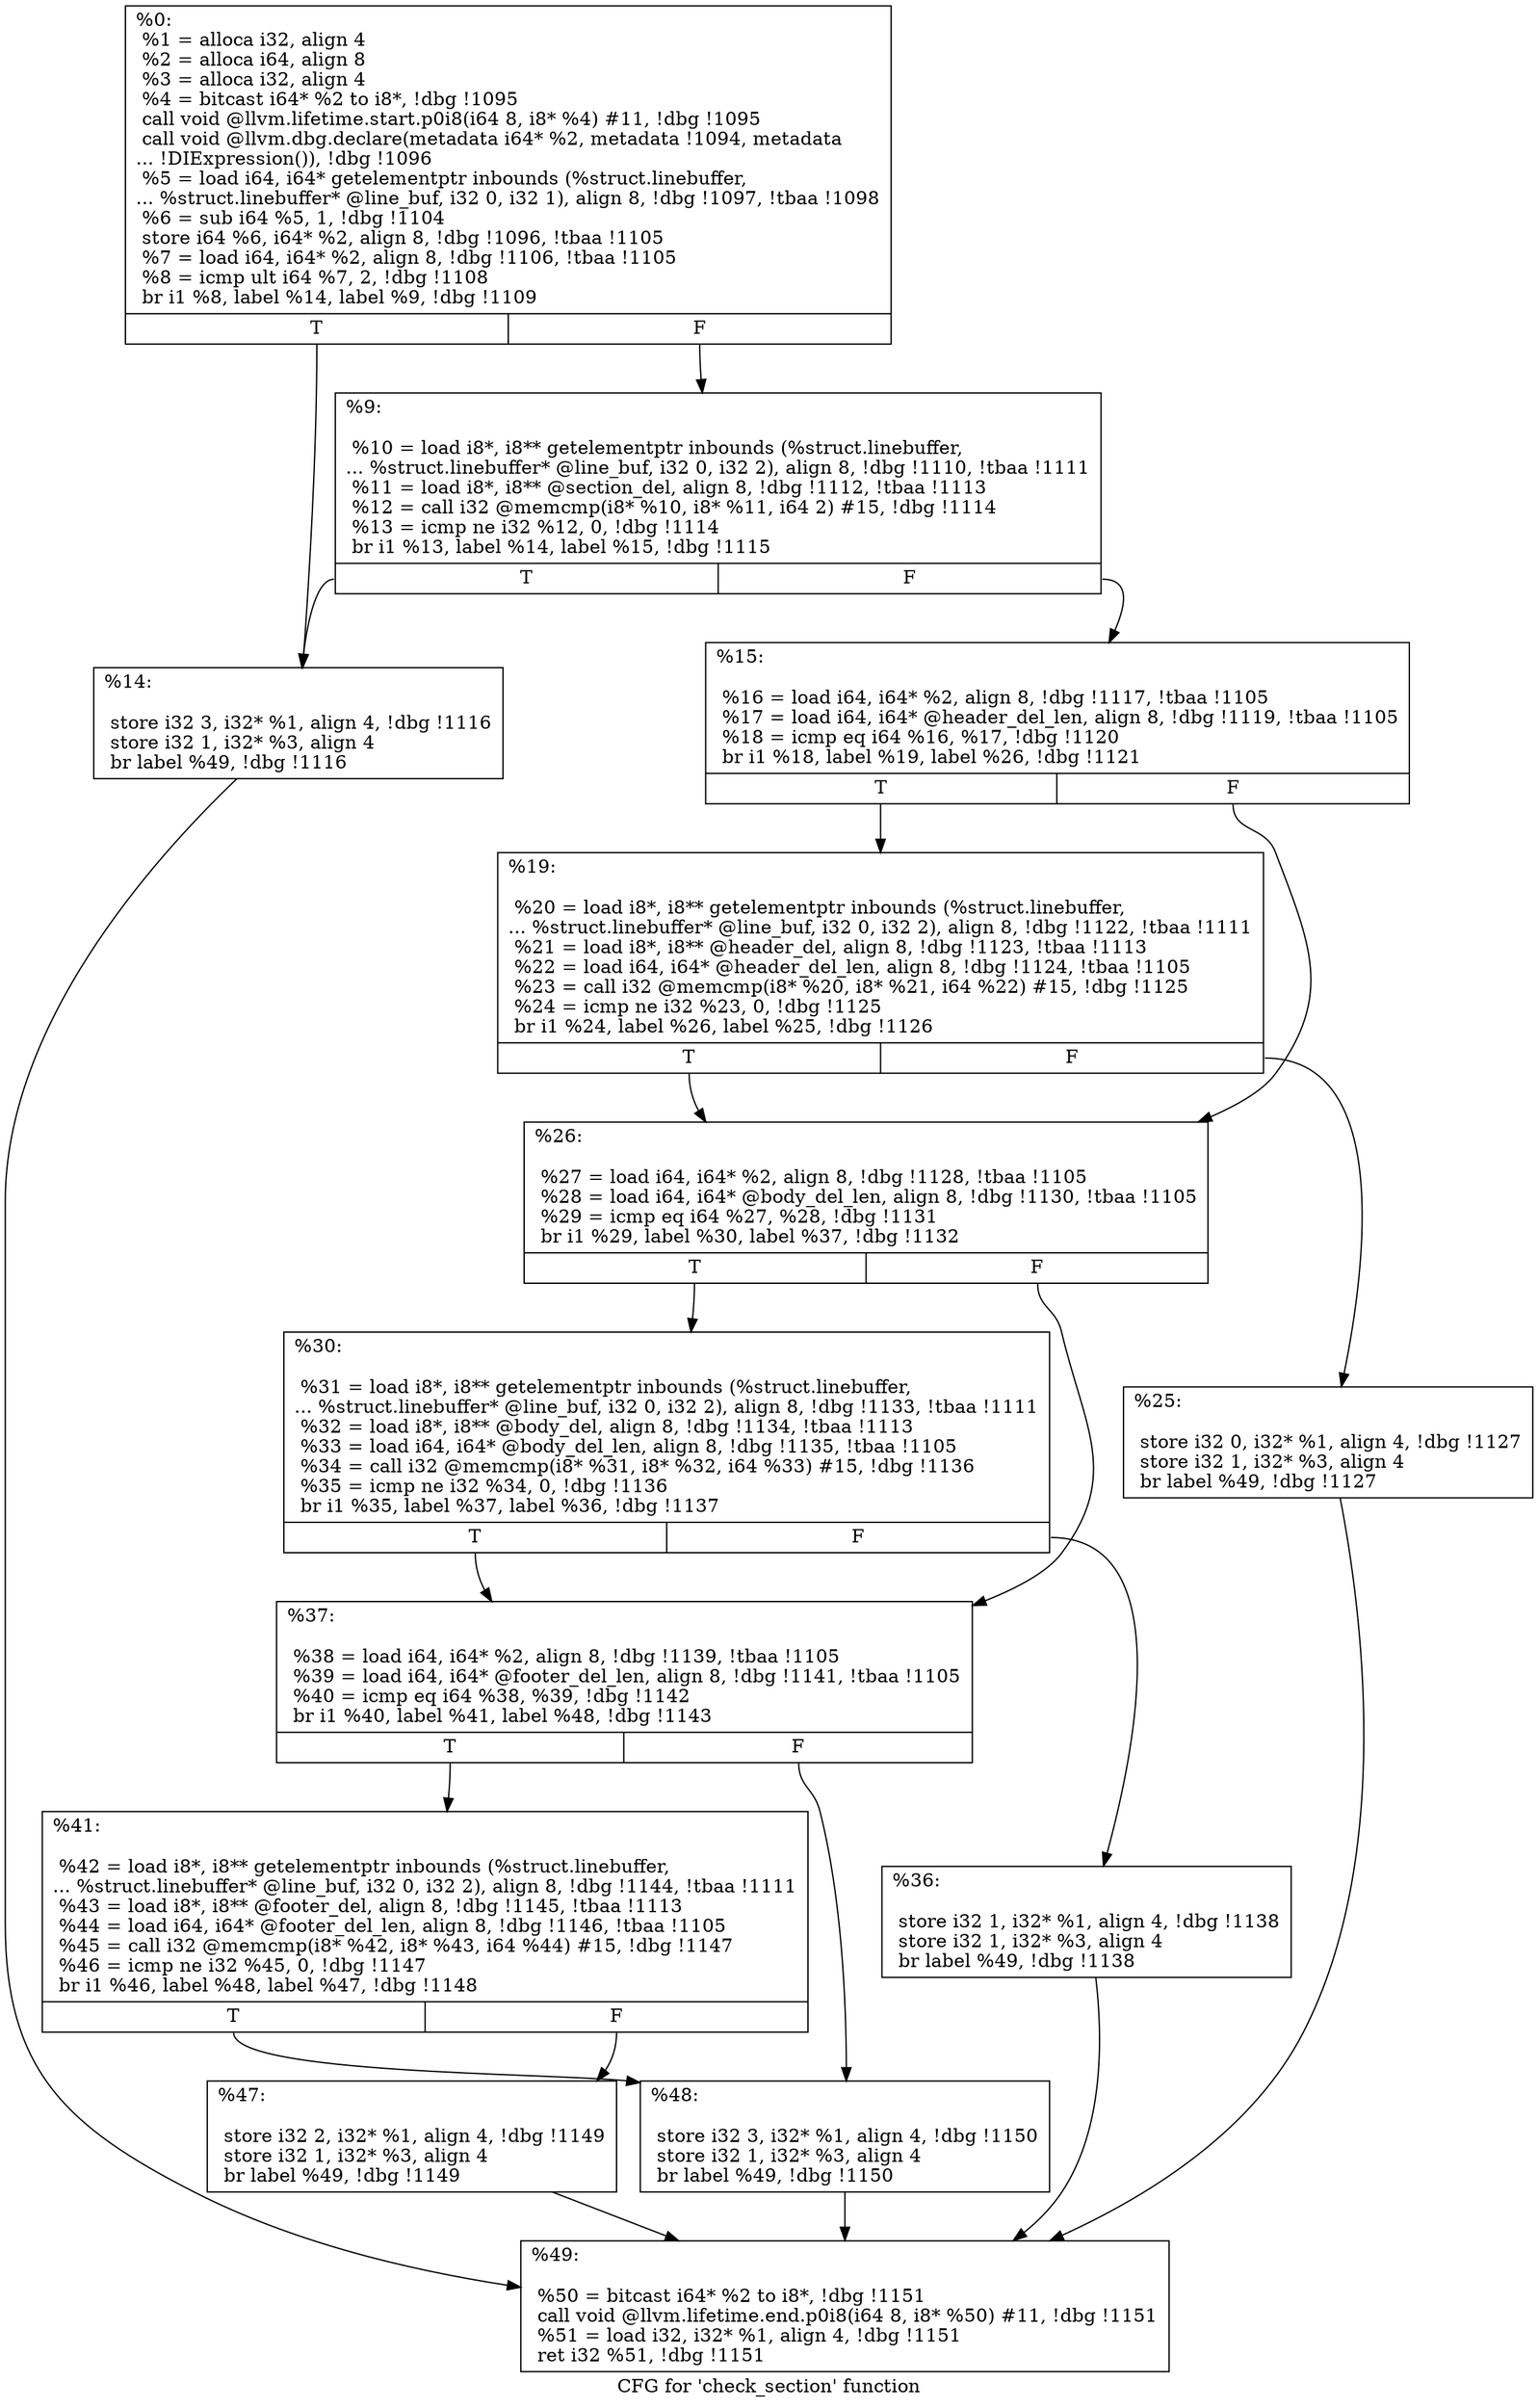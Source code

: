 digraph "CFG for 'check_section' function" {
	label="CFG for 'check_section' function";

	Node0x1bad760 [shape=record,label="{%0:\l  %1 = alloca i32, align 4\l  %2 = alloca i64, align 8\l  %3 = alloca i32, align 4\l  %4 = bitcast i64* %2 to i8*, !dbg !1095\l  call void @llvm.lifetime.start.p0i8(i64 8, i8* %4) #11, !dbg !1095\l  call void @llvm.dbg.declare(metadata i64* %2, metadata !1094, metadata\l... !DIExpression()), !dbg !1096\l  %5 = load i64, i64* getelementptr inbounds (%struct.linebuffer,\l... %struct.linebuffer* @line_buf, i32 0, i32 1), align 8, !dbg !1097, !tbaa !1098\l  %6 = sub i64 %5, 1, !dbg !1104\l  store i64 %6, i64* %2, align 8, !dbg !1096, !tbaa !1105\l  %7 = load i64, i64* %2, align 8, !dbg !1106, !tbaa !1105\l  %8 = icmp ult i64 %7, 2, !dbg !1108\l  br i1 %8, label %14, label %9, !dbg !1109\l|{<s0>T|<s1>F}}"];
	Node0x1bad760:s0 -> Node0x1ba9670;
	Node0x1bad760:s1 -> Node0x1ba95a0;
	Node0x1ba95a0 [shape=record,label="{%9:\l\l  %10 = load i8*, i8** getelementptr inbounds (%struct.linebuffer,\l... %struct.linebuffer* @line_buf, i32 0, i32 2), align 8, !dbg !1110, !tbaa !1111\l  %11 = load i8*, i8** @section_del, align 8, !dbg !1112, !tbaa !1113\l  %12 = call i32 @memcmp(i8* %10, i8* %11, i64 2) #15, !dbg !1114\l  %13 = icmp ne i32 %12, 0, !dbg !1114\l  br i1 %13, label %14, label %15, !dbg !1115\l|{<s0>T|<s1>F}}"];
	Node0x1ba95a0:s0 -> Node0x1ba9670;
	Node0x1ba95a0:s1 -> Node0x1ba96c0;
	Node0x1ba9670 [shape=record,label="{%14:\l\l  store i32 3, i32* %1, align 4, !dbg !1116\l  store i32 1, i32* %3, align 4\l  br label %49, !dbg !1116\l}"];
	Node0x1ba9670 -> Node0x1ba99e0;
	Node0x1ba96c0 [shape=record,label="{%15:\l\l  %16 = load i64, i64* %2, align 8, !dbg !1117, !tbaa !1105\l  %17 = load i64, i64* @header_del_len, align 8, !dbg !1119, !tbaa !1105\l  %18 = icmp eq i64 %16, %17, !dbg !1120\l  br i1 %18, label %19, label %26, !dbg !1121\l|{<s0>T|<s1>F}}"];
	Node0x1ba96c0:s0 -> Node0x1ba9710;
	Node0x1ba96c0:s1 -> Node0x1ba97b0;
	Node0x1ba9710 [shape=record,label="{%19:\l\l  %20 = load i8*, i8** getelementptr inbounds (%struct.linebuffer,\l... %struct.linebuffer* @line_buf, i32 0, i32 2), align 8, !dbg !1122, !tbaa !1111\l  %21 = load i8*, i8** @header_del, align 8, !dbg !1123, !tbaa !1113\l  %22 = load i64, i64* @header_del_len, align 8, !dbg !1124, !tbaa !1105\l  %23 = call i32 @memcmp(i8* %20, i8* %21, i64 %22) #15, !dbg !1125\l  %24 = icmp ne i32 %23, 0, !dbg !1125\l  br i1 %24, label %26, label %25, !dbg !1126\l|{<s0>T|<s1>F}}"];
	Node0x1ba9710:s0 -> Node0x1ba97b0;
	Node0x1ba9710:s1 -> Node0x1ba9760;
	Node0x1ba9760 [shape=record,label="{%25:\l\l  store i32 0, i32* %1, align 4, !dbg !1127\l  store i32 1, i32* %3, align 4\l  br label %49, !dbg !1127\l}"];
	Node0x1ba9760 -> Node0x1ba99e0;
	Node0x1ba97b0 [shape=record,label="{%26:\l\l  %27 = load i64, i64* %2, align 8, !dbg !1128, !tbaa !1105\l  %28 = load i64, i64* @body_del_len, align 8, !dbg !1130, !tbaa !1105\l  %29 = icmp eq i64 %27, %28, !dbg !1131\l  br i1 %29, label %30, label %37, !dbg !1132\l|{<s0>T|<s1>F}}"];
	Node0x1ba97b0:s0 -> Node0x1ba9800;
	Node0x1ba97b0:s1 -> Node0x1ba98a0;
	Node0x1ba9800 [shape=record,label="{%30:\l\l  %31 = load i8*, i8** getelementptr inbounds (%struct.linebuffer,\l... %struct.linebuffer* @line_buf, i32 0, i32 2), align 8, !dbg !1133, !tbaa !1111\l  %32 = load i8*, i8** @body_del, align 8, !dbg !1134, !tbaa !1113\l  %33 = load i64, i64* @body_del_len, align 8, !dbg !1135, !tbaa !1105\l  %34 = call i32 @memcmp(i8* %31, i8* %32, i64 %33) #15, !dbg !1136\l  %35 = icmp ne i32 %34, 0, !dbg !1136\l  br i1 %35, label %37, label %36, !dbg !1137\l|{<s0>T|<s1>F}}"];
	Node0x1ba9800:s0 -> Node0x1ba98a0;
	Node0x1ba9800:s1 -> Node0x1ba9850;
	Node0x1ba9850 [shape=record,label="{%36:\l\l  store i32 1, i32* %1, align 4, !dbg !1138\l  store i32 1, i32* %3, align 4\l  br label %49, !dbg !1138\l}"];
	Node0x1ba9850 -> Node0x1ba99e0;
	Node0x1ba98a0 [shape=record,label="{%37:\l\l  %38 = load i64, i64* %2, align 8, !dbg !1139, !tbaa !1105\l  %39 = load i64, i64* @footer_del_len, align 8, !dbg !1141, !tbaa !1105\l  %40 = icmp eq i64 %38, %39, !dbg !1142\l  br i1 %40, label %41, label %48, !dbg !1143\l|{<s0>T|<s1>F}}"];
	Node0x1ba98a0:s0 -> Node0x1ba98f0;
	Node0x1ba98a0:s1 -> Node0x1ba9990;
	Node0x1ba98f0 [shape=record,label="{%41:\l\l  %42 = load i8*, i8** getelementptr inbounds (%struct.linebuffer,\l... %struct.linebuffer* @line_buf, i32 0, i32 2), align 8, !dbg !1144, !tbaa !1111\l  %43 = load i8*, i8** @footer_del, align 8, !dbg !1145, !tbaa !1113\l  %44 = load i64, i64* @footer_del_len, align 8, !dbg !1146, !tbaa !1105\l  %45 = call i32 @memcmp(i8* %42, i8* %43, i64 %44) #15, !dbg !1147\l  %46 = icmp ne i32 %45, 0, !dbg !1147\l  br i1 %46, label %48, label %47, !dbg !1148\l|{<s0>T|<s1>F}}"];
	Node0x1ba98f0:s0 -> Node0x1ba9990;
	Node0x1ba98f0:s1 -> Node0x1ba9940;
	Node0x1ba9940 [shape=record,label="{%47:\l\l  store i32 2, i32* %1, align 4, !dbg !1149\l  store i32 1, i32* %3, align 4\l  br label %49, !dbg !1149\l}"];
	Node0x1ba9940 -> Node0x1ba99e0;
	Node0x1ba9990 [shape=record,label="{%48:\l\l  store i32 3, i32* %1, align 4, !dbg !1150\l  store i32 1, i32* %3, align 4\l  br label %49, !dbg !1150\l}"];
	Node0x1ba9990 -> Node0x1ba99e0;
	Node0x1ba99e0 [shape=record,label="{%49:\l\l  %50 = bitcast i64* %2 to i8*, !dbg !1151\l  call void @llvm.lifetime.end.p0i8(i64 8, i8* %50) #11, !dbg !1151\l  %51 = load i32, i32* %1, align 4, !dbg !1151\l  ret i32 %51, !dbg !1151\l}"];
}
